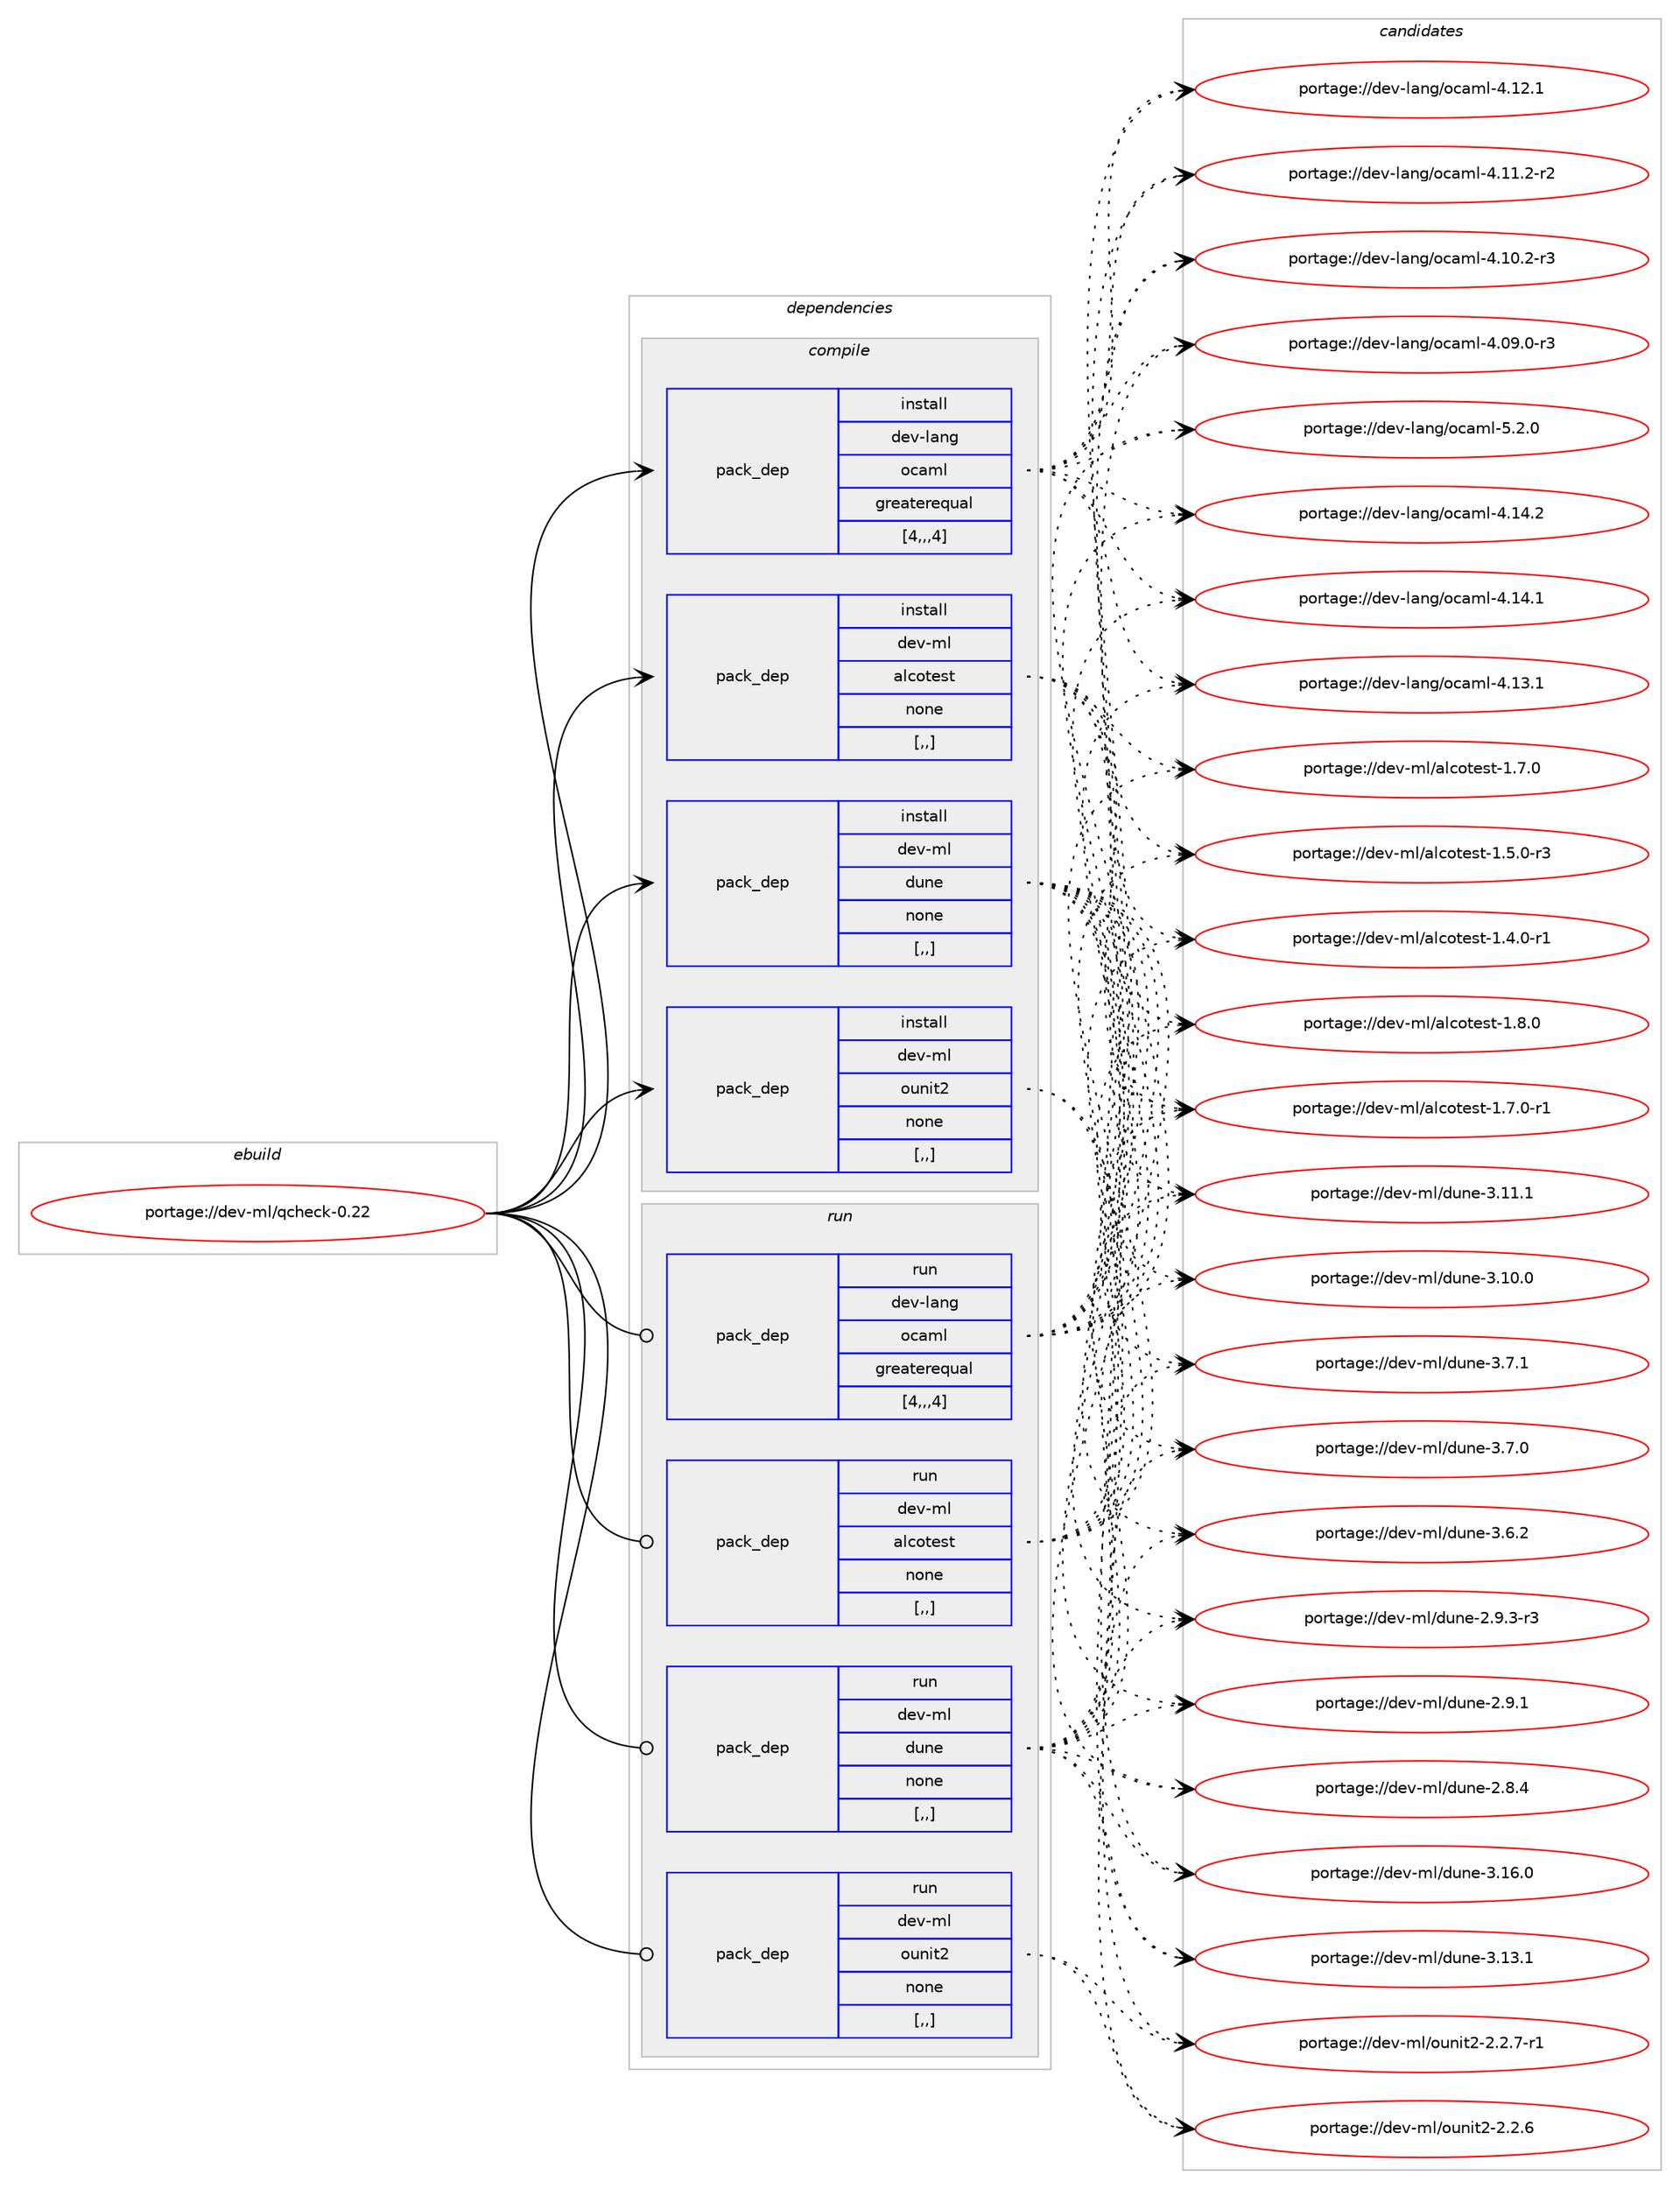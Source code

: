 digraph prolog {

# *************
# Graph options
# *************

newrank=true;
concentrate=true;
compound=true;
graph [rankdir=LR,fontname=Helvetica,fontsize=10,ranksep=1.5];#, ranksep=2.5, nodesep=0.2];
edge  [arrowhead=vee];
node  [fontname=Helvetica,fontsize=10];

# **********
# The ebuild
# **********

subgraph cluster_leftcol {
color=gray;
label=<<i>ebuild</i>>;
id [label="portage://dev-ml/qcheck-0.22", color=red, width=4, href="../dev-ml/qcheck-0.22.svg"];
}

# ****************
# The dependencies
# ****************

subgraph cluster_midcol {
color=gray;
label=<<i>dependencies</i>>;
subgraph cluster_compile {
fillcolor="#eeeeee";
style=filled;
label=<<i>compile</i>>;
subgraph pack93761 {
dependency124745 [label=<<TABLE BORDER="0" CELLBORDER="1" CELLSPACING="0" CELLPADDING="4" WIDTH="220"><TR><TD ROWSPAN="6" CELLPADDING="30">pack_dep</TD></TR><TR><TD WIDTH="110">install</TD></TR><TR><TD>dev-lang</TD></TR><TR><TD>ocaml</TD></TR><TR><TD>greaterequal</TD></TR><TR><TD>[4,,,4]</TD></TR></TABLE>>, shape=none, color=blue];
}
id:e -> dependency124745:w [weight=20,style="solid",arrowhead="vee"];
subgraph pack93762 {
dependency124746 [label=<<TABLE BORDER="0" CELLBORDER="1" CELLSPACING="0" CELLPADDING="4" WIDTH="220"><TR><TD ROWSPAN="6" CELLPADDING="30">pack_dep</TD></TR><TR><TD WIDTH="110">install</TD></TR><TR><TD>dev-ml</TD></TR><TR><TD>alcotest</TD></TR><TR><TD>none</TD></TR><TR><TD>[,,]</TD></TR></TABLE>>, shape=none, color=blue];
}
id:e -> dependency124746:w [weight=20,style="solid",arrowhead="vee"];
subgraph pack93763 {
dependency124747 [label=<<TABLE BORDER="0" CELLBORDER="1" CELLSPACING="0" CELLPADDING="4" WIDTH="220"><TR><TD ROWSPAN="6" CELLPADDING="30">pack_dep</TD></TR><TR><TD WIDTH="110">install</TD></TR><TR><TD>dev-ml</TD></TR><TR><TD>dune</TD></TR><TR><TD>none</TD></TR><TR><TD>[,,]</TD></TR></TABLE>>, shape=none, color=blue];
}
id:e -> dependency124747:w [weight=20,style="solid",arrowhead="vee"];
subgraph pack93764 {
dependency124748 [label=<<TABLE BORDER="0" CELLBORDER="1" CELLSPACING="0" CELLPADDING="4" WIDTH="220"><TR><TD ROWSPAN="6" CELLPADDING="30">pack_dep</TD></TR><TR><TD WIDTH="110">install</TD></TR><TR><TD>dev-ml</TD></TR><TR><TD>ounit2</TD></TR><TR><TD>none</TD></TR><TR><TD>[,,]</TD></TR></TABLE>>, shape=none, color=blue];
}
id:e -> dependency124748:w [weight=20,style="solid",arrowhead="vee"];
}
subgraph cluster_compileandrun {
fillcolor="#eeeeee";
style=filled;
label=<<i>compile and run</i>>;
}
subgraph cluster_run {
fillcolor="#eeeeee";
style=filled;
label=<<i>run</i>>;
subgraph pack93765 {
dependency124749 [label=<<TABLE BORDER="0" CELLBORDER="1" CELLSPACING="0" CELLPADDING="4" WIDTH="220"><TR><TD ROWSPAN="6" CELLPADDING="30">pack_dep</TD></TR><TR><TD WIDTH="110">run</TD></TR><TR><TD>dev-lang</TD></TR><TR><TD>ocaml</TD></TR><TR><TD>greaterequal</TD></TR><TR><TD>[4,,,4]</TD></TR></TABLE>>, shape=none, color=blue];
}
id:e -> dependency124749:w [weight=20,style="solid",arrowhead="odot"];
subgraph pack93766 {
dependency124750 [label=<<TABLE BORDER="0" CELLBORDER="1" CELLSPACING="0" CELLPADDING="4" WIDTH="220"><TR><TD ROWSPAN="6" CELLPADDING="30">pack_dep</TD></TR><TR><TD WIDTH="110">run</TD></TR><TR><TD>dev-ml</TD></TR><TR><TD>alcotest</TD></TR><TR><TD>none</TD></TR><TR><TD>[,,]</TD></TR></TABLE>>, shape=none, color=blue];
}
id:e -> dependency124750:w [weight=20,style="solid",arrowhead="odot"];
subgraph pack93767 {
dependency124751 [label=<<TABLE BORDER="0" CELLBORDER="1" CELLSPACING="0" CELLPADDING="4" WIDTH="220"><TR><TD ROWSPAN="6" CELLPADDING="30">pack_dep</TD></TR><TR><TD WIDTH="110">run</TD></TR><TR><TD>dev-ml</TD></TR><TR><TD>dune</TD></TR><TR><TD>none</TD></TR><TR><TD>[,,]</TD></TR></TABLE>>, shape=none, color=blue];
}
id:e -> dependency124751:w [weight=20,style="solid",arrowhead="odot"];
subgraph pack93768 {
dependency124752 [label=<<TABLE BORDER="0" CELLBORDER="1" CELLSPACING="0" CELLPADDING="4" WIDTH="220"><TR><TD ROWSPAN="6" CELLPADDING="30">pack_dep</TD></TR><TR><TD WIDTH="110">run</TD></TR><TR><TD>dev-ml</TD></TR><TR><TD>ounit2</TD></TR><TR><TD>none</TD></TR><TR><TD>[,,]</TD></TR></TABLE>>, shape=none, color=blue];
}
id:e -> dependency124752:w [weight=20,style="solid",arrowhead="odot"];
}
}

# **************
# The candidates
# **************

subgraph cluster_choices {
rank=same;
color=gray;
label=<<i>candidates</i>>;

subgraph choice93761 {
color=black;
nodesep=1;
choice1001011184510897110103471119997109108455346504648 [label="portage://dev-lang/ocaml-5.2.0", color=red, width=4,href="../dev-lang/ocaml-5.2.0.svg"];
choice100101118451089711010347111999710910845524649524650 [label="portage://dev-lang/ocaml-4.14.2", color=red, width=4,href="../dev-lang/ocaml-4.14.2.svg"];
choice100101118451089711010347111999710910845524649524649 [label="portage://dev-lang/ocaml-4.14.1", color=red, width=4,href="../dev-lang/ocaml-4.14.1.svg"];
choice100101118451089711010347111999710910845524649514649 [label="portage://dev-lang/ocaml-4.13.1", color=red, width=4,href="../dev-lang/ocaml-4.13.1.svg"];
choice100101118451089711010347111999710910845524649504649 [label="portage://dev-lang/ocaml-4.12.1", color=red, width=4,href="../dev-lang/ocaml-4.12.1.svg"];
choice1001011184510897110103471119997109108455246494946504511450 [label="portage://dev-lang/ocaml-4.11.2-r2", color=red, width=4,href="../dev-lang/ocaml-4.11.2-r2.svg"];
choice1001011184510897110103471119997109108455246494846504511451 [label="portage://dev-lang/ocaml-4.10.2-r3", color=red, width=4,href="../dev-lang/ocaml-4.10.2-r3.svg"];
choice1001011184510897110103471119997109108455246485746484511451 [label="portage://dev-lang/ocaml-4.09.0-r3", color=red, width=4,href="../dev-lang/ocaml-4.09.0-r3.svg"];
dependency124745:e -> choice1001011184510897110103471119997109108455346504648:w [style=dotted,weight="100"];
dependency124745:e -> choice100101118451089711010347111999710910845524649524650:w [style=dotted,weight="100"];
dependency124745:e -> choice100101118451089711010347111999710910845524649524649:w [style=dotted,weight="100"];
dependency124745:e -> choice100101118451089711010347111999710910845524649514649:w [style=dotted,weight="100"];
dependency124745:e -> choice100101118451089711010347111999710910845524649504649:w [style=dotted,weight="100"];
dependency124745:e -> choice1001011184510897110103471119997109108455246494946504511450:w [style=dotted,weight="100"];
dependency124745:e -> choice1001011184510897110103471119997109108455246494846504511451:w [style=dotted,weight="100"];
dependency124745:e -> choice1001011184510897110103471119997109108455246485746484511451:w [style=dotted,weight="100"];
}
subgraph choice93762 {
color=black;
nodesep=1;
choice10010111845109108479710899111116101115116454946564648 [label="portage://dev-ml/alcotest-1.8.0", color=red, width=4,href="../dev-ml/alcotest-1.8.0.svg"];
choice100101118451091084797108991111161011151164549465546484511449 [label="portage://dev-ml/alcotest-1.7.0-r1", color=red, width=4,href="../dev-ml/alcotest-1.7.0-r1.svg"];
choice10010111845109108479710899111116101115116454946554648 [label="portage://dev-ml/alcotest-1.7.0", color=red, width=4,href="../dev-ml/alcotest-1.7.0.svg"];
choice100101118451091084797108991111161011151164549465346484511451 [label="portage://dev-ml/alcotest-1.5.0-r3", color=red, width=4,href="../dev-ml/alcotest-1.5.0-r3.svg"];
choice100101118451091084797108991111161011151164549465246484511449 [label="portage://dev-ml/alcotest-1.4.0-r1", color=red, width=4,href="../dev-ml/alcotest-1.4.0-r1.svg"];
dependency124746:e -> choice10010111845109108479710899111116101115116454946564648:w [style=dotted,weight="100"];
dependency124746:e -> choice100101118451091084797108991111161011151164549465546484511449:w [style=dotted,weight="100"];
dependency124746:e -> choice10010111845109108479710899111116101115116454946554648:w [style=dotted,weight="100"];
dependency124746:e -> choice100101118451091084797108991111161011151164549465346484511451:w [style=dotted,weight="100"];
dependency124746:e -> choice100101118451091084797108991111161011151164549465246484511449:w [style=dotted,weight="100"];
}
subgraph choice93763 {
color=black;
nodesep=1;
choice100101118451091084710011711010145514649544648 [label="portage://dev-ml/dune-3.16.0", color=red, width=4,href="../dev-ml/dune-3.16.0.svg"];
choice100101118451091084710011711010145514649514649 [label="portage://dev-ml/dune-3.13.1", color=red, width=4,href="../dev-ml/dune-3.13.1.svg"];
choice100101118451091084710011711010145514649494649 [label="portage://dev-ml/dune-3.11.1", color=red, width=4,href="../dev-ml/dune-3.11.1.svg"];
choice100101118451091084710011711010145514649484648 [label="portage://dev-ml/dune-3.10.0", color=red, width=4,href="../dev-ml/dune-3.10.0.svg"];
choice1001011184510910847100117110101455146554649 [label="portage://dev-ml/dune-3.7.1", color=red, width=4,href="../dev-ml/dune-3.7.1.svg"];
choice1001011184510910847100117110101455146554648 [label="portage://dev-ml/dune-3.7.0", color=red, width=4,href="../dev-ml/dune-3.7.0.svg"];
choice1001011184510910847100117110101455146544650 [label="portage://dev-ml/dune-3.6.2", color=red, width=4,href="../dev-ml/dune-3.6.2.svg"];
choice10010111845109108471001171101014550465746514511451 [label="portage://dev-ml/dune-2.9.3-r3", color=red, width=4,href="../dev-ml/dune-2.9.3-r3.svg"];
choice1001011184510910847100117110101455046574649 [label="portage://dev-ml/dune-2.9.1", color=red, width=4,href="../dev-ml/dune-2.9.1.svg"];
choice1001011184510910847100117110101455046564652 [label="portage://dev-ml/dune-2.8.4", color=red, width=4,href="../dev-ml/dune-2.8.4.svg"];
dependency124747:e -> choice100101118451091084710011711010145514649544648:w [style=dotted,weight="100"];
dependency124747:e -> choice100101118451091084710011711010145514649514649:w [style=dotted,weight="100"];
dependency124747:e -> choice100101118451091084710011711010145514649494649:w [style=dotted,weight="100"];
dependency124747:e -> choice100101118451091084710011711010145514649484648:w [style=dotted,weight="100"];
dependency124747:e -> choice1001011184510910847100117110101455146554649:w [style=dotted,weight="100"];
dependency124747:e -> choice1001011184510910847100117110101455146554648:w [style=dotted,weight="100"];
dependency124747:e -> choice1001011184510910847100117110101455146544650:w [style=dotted,weight="100"];
dependency124747:e -> choice10010111845109108471001171101014550465746514511451:w [style=dotted,weight="100"];
dependency124747:e -> choice1001011184510910847100117110101455046574649:w [style=dotted,weight="100"];
dependency124747:e -> choice1001011184510910847100117110101455046564652:w [style=dotted,weight="100"];
}
subgraph choice93764 {
color=black;
nodesep=1;
choice1001011184510910847111117110105116504550465046554511449 [label="portage://dev-ml/ounit2-2.2.7-r1", color=red, width=4,href="../dev-ml/ounit2-2.2.7-r1.svg"];
choice100101118451091084711111711010511650455046504654 [label="portage://dev-ml/ounit2-2.2.6", color=red, width=4,href="../dev-ml/ounit2-2.2.6.svg"];
dependency124748:e -> choice1001011184510910847111117110105116504550465046554511449:w [style=dotted,weight="100"];
dependency124748:e -> choice100101118451091084711111711010511650455046504654:w [style=dotted,weight="100"];
}
subgraph choice93765 {
color=black;
nodesep=1;
choice1001011184510897110103471119997109108455346504648 [label="portage://dev-lang/ocaml-5.2.0", color=red, width=4,href="../dev-lang/ocaml-5.2.0.svg"];
choice100101118451089711010347111999710910845524649524650 [label="portage://dev-lang/ocaml-4.14.2", color=red, width=4,href="../dev-lang/ocaml-4.14.2.svg"];
choice100101118451089711010347111999710910845524649524649 [label="portage://dev-lang/ocaml-4.14.1", color=red, width=4,href="../dev-lang/ocaml-4.14.1.svg"];
choice100101118451089711010347111999710910845524649514649 [label="portage://dev-lang/ocaml-4.13.1", color=red, width=4,href="../dev-lang/ocaml-4.13.1.svg"];
choice100101118451089711010347111999710910845524649504649 [label="portage://dev-lang/ocaml-4.12.1", color=red, width=4,href="../dev-lang/ocaml-4.12.1.svg"];
choice1001011184510897110103471119997109108455246494946504511450 [label="portage://dev-lang/ocaml-4.11.2-r2", color=red, width=4,href="../dev-lang/ocaml-4.11.2-r2.svg"];
choice1001011184510897110103471119997109108455246494846504511451 [label="portage://dev-lang/ocaml-4.10.2-r3", color=red, width=4,href="../dev-lang/ocaml-4.10.2-r3.svg"];
choice1001011184510897110103471119997109108455246485746484511451 [label="portage://dev-lang/ocaml-4.09.0-r3", color=red, width=4,href="../dev-lang/ocaml-4.09.0-r3.svg"];
dependency124749:e -> choice1001011184510897110103471119997109108455346504648:w [style=dotted,weight="100"];
dependency124749:e -> choice100101118451089711010347111999710910845524649524650:w [style=dotted,weight="100"];
dependency124749:e -> choice100101118451089711010347111999710910845524649524649:w [style=dotted,weight="100"];
dependency124749:e -> choice100101118451089711010347111999710910845524649514649:w [style=dotted,weight="100"];
dependency124749:e -> choice100101118451089711010347111999710910845524649504649:w [style=dotted,weight="100"];
dependency124749:e -> choice1001011184510897110103471119997109108455246494946504511450:w [style=dotted,weight="100"];
dependency124749:e -> choice1001011184510897110103471119997109108455246494846504511451:w [style=dotted,weight="100"];
dependency124749:e -> choice1001011184510897110103471119997109108455246485746484511451:w [style=dotted,weight="100"];
}
subgraph choice93766 {
color=black;
nodesep=1;
choice10010111845109108479710899111116101115116454946564648 [label="portage://dev-ml/alcotest-1.8.0", color=red, width=4,href="../dev-ml/alcotest-1.8.0.svg"];
choice100101118451091084797108991111161011151164549465546484511449 [label="portage://dev-ml/alcotest-1.7.0-r1", color=red, width=4,href="../dev-ml/alcotest-1.7.0-r1.svg"];
choice10010111845109108479710899111116101115116454946554648 [label="portage://dev-ml/alcotest-1.7.0", color=red, width=4,href="../dev-ml/alcotest-1.7.0.svg"];
choice100101118451091084797108991111161011151164549465346484511451 [label="portage://dev-ml/alcotest-1.5.0-r3", color=red, width=4,href="../dev-ml/alcotest-1.5.0-r3.svg"];
choice100101118451091084797108991111161011151164549465246484511449 [label="portage://dev-ml/alcotest-1.4.0-r1", color=red, width=4,href="../dev-ml/alcotest-1.4.0-r1.svg"];
dependency124750:e -> choice10010111845109108479710899111116101115116454946564648:w [style=dotted,weight="100"];
dependency124750:e -> choice100101118451091084797108991111161011151164549465546484511449:w [style=dotted,weight="100"];
dependency124750:e -> choice10010111845109108479710899111116101115116454946554648:w [style=dotted,weight="100"];
dependency124750:e -> choice100101118451091084797108991111161011151164549465346484511451:w [style=dotted,weight="100"];
dependency124750:e -> choice100101118451091084797108991111161011151164549465246484511449:w [style=dotted,weight="100"];
}
subgraph choice93767 {
color=black;
nodesep=1;
choice100101118451091084710011711010145514649544648 [label="portage://dev-ml/dune-3.16.0", color=red, width=4,href="../dev-ml/dune-3.16.0.svg"];
choice100101118451091084710011711010145514649514649 [label="portage://dev-ml/dune-3.13.1", color=red, width=4,href="../dev-ml/dune-3.13.1.svg"];
choice100101118451091084710011711010145514649494649 [label="portage://dev-ml/dune-3.11.1", color=red, width=4,href="../dev-ml/dune-3.11.1.svg"];
choice100101118451091084710011711010145514649484648 [label="portage://dev-ml/dune-3.10.0", color=red, width=4,href="../dev-ml/dune-3.10.0.svg"];
choice1001011184510910847100117110101455146554649 [label="portage://dev-ml/dune-3.7.1", color=red, width=4,href="../dev-ml/dune-3.7.1.svg"];
choice1001011184510910847100117110101455146554648 [label="portage://dev-ml/dune-3.7.0", color=red, width=4,href="../dev-ml/dune-3.7.0.svg"];
choice1001011184510910847100117110101455146544650 [label="portage://dev-ml/dune-3.6.2", color=red, width=4,href="../dev-ml/dune-3.6.2.svg"];
choice10010111845109108471001171101014550465746514511451 [label="portage://dev-ml/dune-2.9.3-r3", color=red, width=4,href="../dev-ml/dune-2.9.3-r3.svg"];
choice1001011184510910847100117110101455046574649 [label="portage://dev-ml/dune-2.9.1", color=red, width=4,href="../dev-ml/dune-2.9.1.svg"];
choice1001011184510910847100117110101455046564652 [label="portage://dev-ml/dune-2.8.4", color=red, width=4,href="../dev-ml/dune-2.8.4.svg"];
dependency124751:e -> choice100101118451091084710011711010145514649544648:w [style=dotted,weight="100"];
dependency124751:e -> choice100101118451091084710011711010145514649514649:w [style=dotted,weight="100"];
dependency124751:e -> choice100101118451091084710011711010145514649494649:w [style=dotted,weight="100"];
dependency124751:e -> choice100101118451091084710011711010145514649484648:w [style=dotted,weight="100"];
dependency124751:e -> choice1001011184510910847100117110101455146554649:w [style=dotted,weight="100"];
dependency124751:e -> choice1001011184510910847100117110101455146554648:w [style=dotted,weight="100"];
dependency124751:e -> choice1001011184510910847100117110101455146544650:w [style=dotted,weight="100"];
dependency124751:e -> choice10010111845109108471001171101014550465746514511451:w [style=dotted,weight="100"];
dependency124751:e -> choice1001011184510910847100117110101455046574649:w [style=dotted,weight="100"];
dependency124751:e -> choice1001011184510910847100117110101455046564652:w [style=dotted,weight="100"];
}
subgraph choice93768 {
color=black;
nodesep=1;
choice1001011184510910847111117110105116504550465046554511449 [label="portage://dev-ml/ounit2-2.2.7-r1", color=red, width=4,href="../dev-ml/ounit2-2.2.7-r1.svg"];
choice100101118451091084711111711010511650455046504654 [label="portage://dev-ml/ounit2-2.2.6", color=red, width=4,href="../dev-ml/ounit2-2.2.6.svg"];
dependency124752:e -> choice1001011184510910847111117110105116504550465046554511449:w [style=dotted,weight="100"];
dependency124752:e -> choice100101118451091084711111711010511650455046504654:w [style=dotted,weight="100"];
}
}

}
